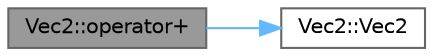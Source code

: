 digraph "Vec2::operator+"
{
 // LATEX_PDF_SIZE
  bgcolor="transparent";
  edge [fontname=Helvetica,fontsize=10,labelfontname=Helvetica,labelfontsize=10];
  node [fontname=Helvetica,fontsize=10,shape=box,height=0.2,width=0.4];
  rankdir="LR";
  Node1 [id="Node000001",label="Vec2::operator+",height=0.2,width=0.4,color="gray40", fillcolor="grey60", style="filled", fontcolor="black",tooltip=" "];
  Node1 -> Node2 [id="edge2_Node000001_Node000002",color="steelblue1",style="solid",tooltip=" "];
  Node2 [id="Node000002",label="Vec2::Vec2",height=0.2,width=0.4,color="grey40", fillcolor="white", style="filled",URL="$class_vec2.html#ab44c734ac1b44d99cd27e6e5e9068f4f",tooltip="Default constructor."];
}
